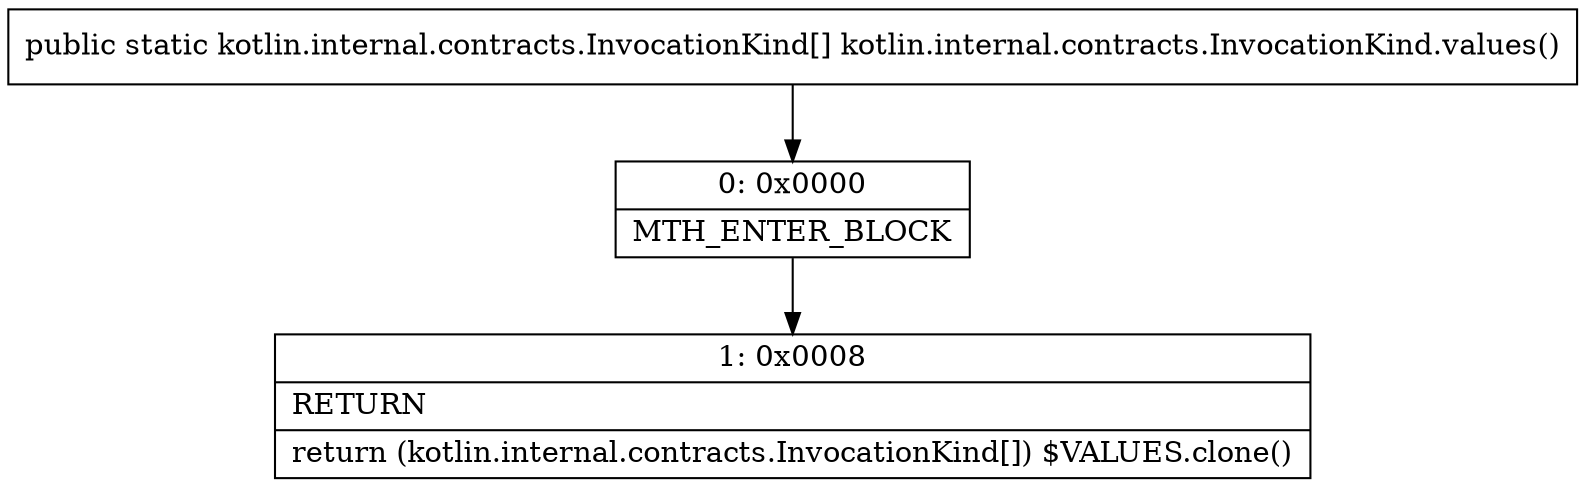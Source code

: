 digraph "CFG forkotlin.internal.contracts.InvocationKind.values()[Lkotlin\/internal\/contracts\/InvocationKind;" {
Node_0 [shape=record,label="{0\:\ 0x0000|MTH_ENTER_BLOCK\l}"];
Node_1 [shape=record,label="{1\:\ 0x0008|RETURN\l|return (kotlin.internal.contracts.InvocationKind[]) $VALUES.clone()\l}"];
MethodNode[shape=record,label="{public static kotlin.internal.contracts.InvocationKind[] kotlin.internal.contracts.InvocationKind.values() }"];
MethodNode -> Node_0;
Node_0 -> Node_1;
}


